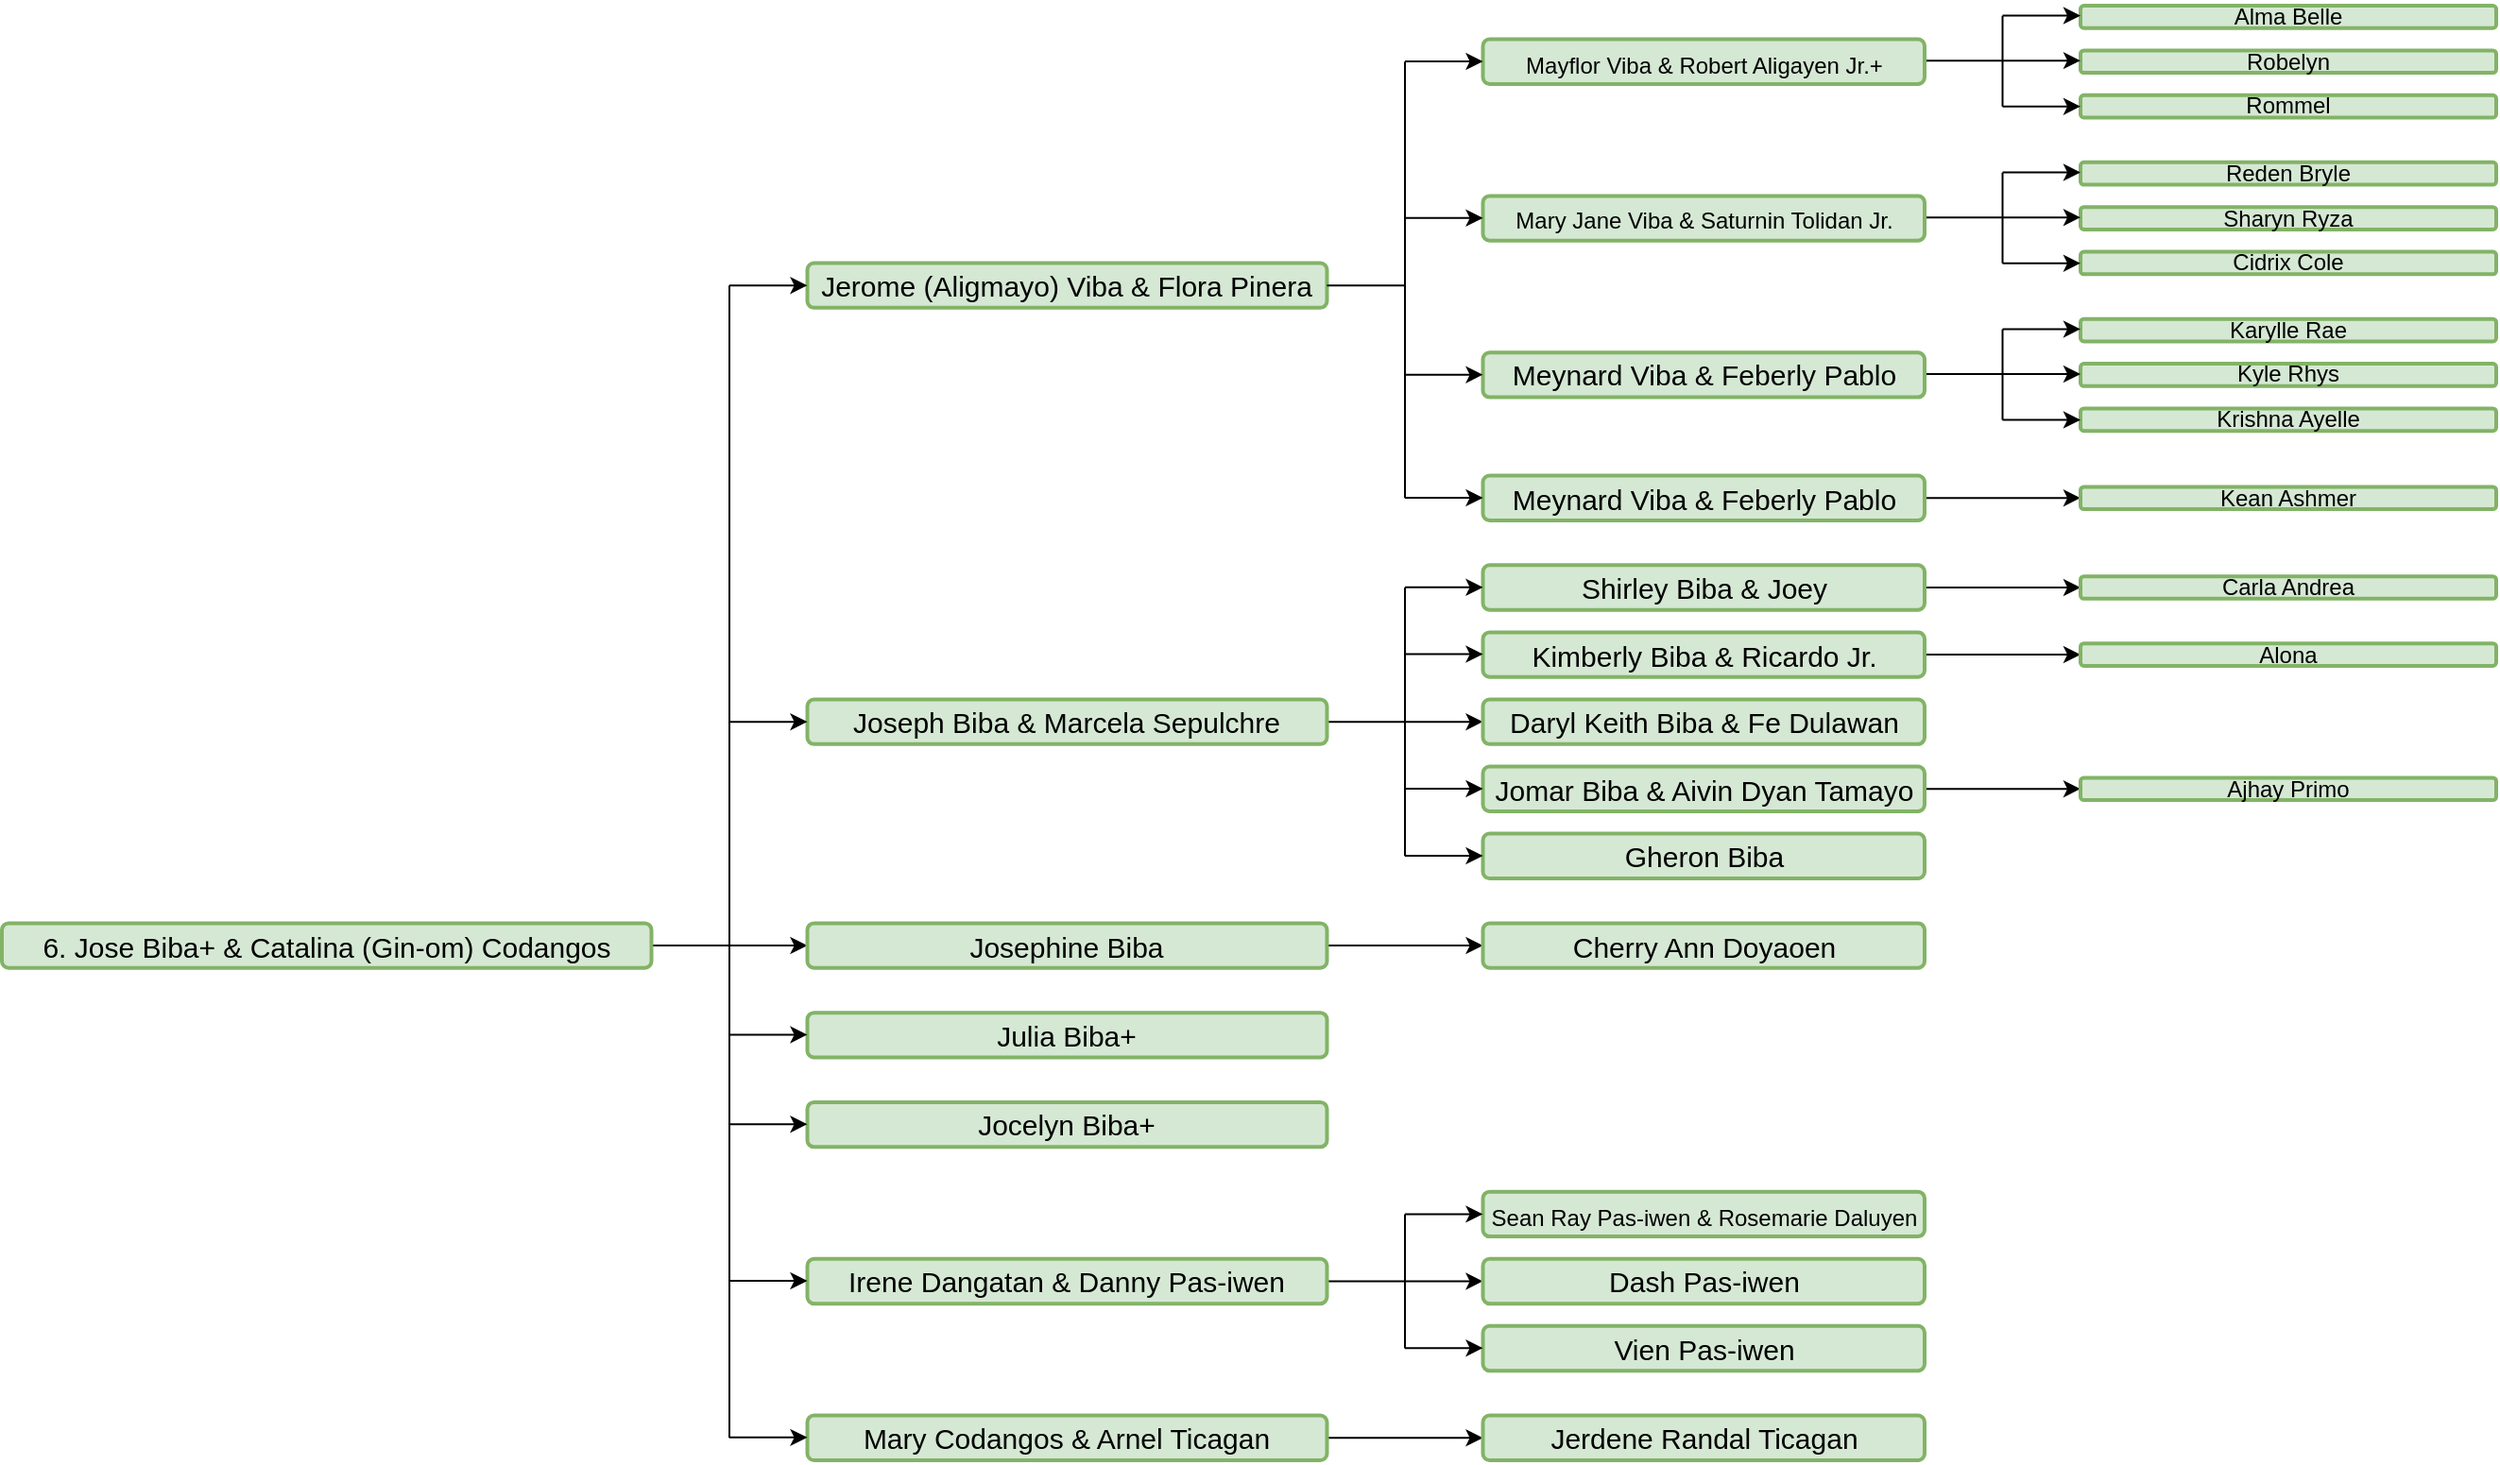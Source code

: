 <mxfile version="28.0.4">
  <diagram name="Page-1" id="Qc2j29BkZQCwujwfNHXb">
    <mxGraphModel dx="1434" dy="897" grid="1" gridSize="10" guides="1" tooltips="1" connect="1" arrows="1" fold="1" page="1" pageScale="1" pageWidth="1400" pageHeight="850" math="0" shadow="0">
      <root>
        <mxCell id="0" />
        <mxCell id="1" parent="0" />
        <mxCell id="mNVwAcbcl_QrP8iyDvm8-50" value="" style="edgeStyle=orthogonalEdgeStyle;rounded=0;orthogonalLoop=1;jettySize=auto;html=1;fontFamily=Helvetica;fontSize=12;fontColor=default;" edge="1" parent="1" source="mNVwAcbcl_QrP8iyDvm8-51" target="mNVwAcbcl_QrP8iyDvm8-105">
          <mxGeometry relative="1" as="geometry" />
        </mxCell>
        <mxCell id="mNVwAcbcl_QrP8iyDvm8-51" value="6.&amp;nbsp;Jose Biba+ &amp;amp; Catalina (Gin-om) Codangos" style="rounded=1;whiteSpace=wrap;html=1;strokeColor=#82b366;fillColor=#d5e8d4;strokeWidth=2;fontSize=15;" vertex="1" parent="1">
          <mxGeometry x="40" y="525.692" width="343.75" height="23.692" as="geometry" />
        </mxCell>
        <mxCell id="mNVwAcbcl_QrP8iyDvm8-52" value="Alma Belle" style="rounded=1;whiteSpace=wrap;html=1;fillColor=#d5e8d4;strokeColor=#82b366;strokeWidth=2;fontSize=12;" vertex="1" parent="1">
          <mxGeometry x="1140" y="40" width="220" height="11.846" as="geometry" />
        </mxCell>
        <mxCell id="mNVwAcbcl_QrP8iyDvm8-53" value="Robelyn" style="rounded=1;whiteSpace=wrap;html=1;fillColor=#d5e8d4;strokeColor=#82b366;strokeWidth=2;fontSize=12;" vertex="1" parent="1">
          <mxGeometry x="1140" y="63.692" width="220" height="11.846" as="geometry" />
        </mxCell>
        <mxCell id="mNVwAcbcl_QrP8iyDvm8-54" value="Rommel" style="rounded=1;whiteSpace=wrap;html=1;fillColor=#d5e8d4;strokeColor=#82b366;strokeWidth=2;fontSize=12;" vertex="1" parent="1">
          <mxGeometry x="1140" y="87.385" width="220" height="11.846" as="geometry" />
        </mxCell>
        <mxCell id="mNVwAcbcl_QrP8iyDvm8-55" value="" style="endArrow=classic;html=1;rounded=0;fontFamily=Helvetica;fontSize=12;fontColor=default;" edge="1" parent="1">
          <mxGeometry width="50" height="50" relative="1" as="geometry">
            <mxPoint x="1098.75" y="45.26" as="sourcePoint" />
            <mxPoint x="1140" y="45.26" as="targetPoint" />
          </mxGeometry>
        </mxCell>
        <mxCell id="mNVwAcbcl_QrP8iyDvm8-56" value="" style="endArrow=classic;html=1;rounded=0;fontFamily=Helvetica;fontSize=12;fontColor=default;" edge="1" parent="1">
          <mxGeometry width="50" height="50" relative="1" as="geometry">
            <mxPoint x="1098.75" y="93.349" as="sourcePoint" />
            <mxPoint x="1140" y="93.349" as="targetPoint" />
          </mxGeometry>
        </mxCell>
        <mxCell id="mNVwAcbcl_QrP8iyDvm8-57" value="" style="endArrow=none;html=1;rounded=0;fontFamily=Helvetica;fontSize=12;fontColor=default;" edge="1" parent="1">
          <mxGeometry width="50" height="50" relative="1" as="geometry">
            <mxPoint x="1098.75" y="93.349" as="sourcePoint" />
            <mxPoint x="1098.75" y="45.372" as="targetPoint" />
          </mxGeometry>
        </mxCell>
        <mxCell id="mNVwAcbcl_QrP8iyDvm8-58" value="" style="endArrow=classic;html=1;rounded=0;fontFamily=Helvetica;fontSize=12;fontColor=default;exitX=1;exitY=0.5;exitDx=0;exitDy=0;entryX=0;entryY=0.5;entryDx=0;entryDy=0;" edge="1" parent="1">
          <mxGeometry width="50" height="50" relative="1" as="geometry">
            <mxPoint x="1057.5" y="69.065" as="sourcePoint" />
            <mxPoint x="1140" y="69.065" as="targetPoint" />
          </mxGeometry>
        </mxCell>
        <mxCell id="mNVwAcbcl_QrP8iyDvm8-59" value="&lt;font style=&quot;font-size: 12px;&quot;&gt;Mayflor Viba &amp;amp; Robert Aligayen Jr.+&lt;/font&gt;" style="rounded=1;whiteSpace=wrap;html=1;fillColor=#d5e8d4;strokeColor=#82b366;strokeWidth=2;fontSize=15;" vertex="1" parent="1">
          <mxGeometry x="823.75" y="57.769" width="233.75" height="23.692" as="geometry" />
        </mxCell>
        <mxCell id="mNVwAcbcl_QrP8iyDvm8-60" value="Jerome (Aligmayo) Viba &amp; Flora Pinera" style="whiteSpace=wrap;html=1;rounded=1;strokeColor=#82b366;fillColor=#d5e8d4;strokeWidth=2;fontSize=15;" vertex="1" parent="1">
          <mxGeometry x="466.25" y="176.231" width="275" height="23.692" as="geometry" />
        </mxCell>
        <mxCell id="mNVwAcbcl_QrP8iyDvm8-61" value="Reden Bryle" style="rounded=1;whiteSpace=wrap;html=1;fillColor=#d5e8d4;strokeColor=#82b366;strokeWidth=2;fontSize=12;" vertex="1" parent="1">
          <mxGeometry x="1140" y="122.923" width="220" height="11.846" as="geometry" />
        </mxCell>
        <mxCell id="mNVwAcbcl_QrP8iyDvm8-62" value="Sharyn Ryza" style="rounded=1;whiteSpace=wrap;html=1;fillColor=#d5e8d4;strokeColor=#82b366;strokeWidth=2;fontSize=12;" vertex="1" parent="1">
          <mxGeometry x="1140" y="146.615" width="220" height="11.846" as="geometry" />
        </mxCell>
        <mxCell id="mNVwAcbcl_QrP8iyDvm8-63" value="Cidrix Cole" style="rounded=1;whiteSpace=wrap;html=1;fillColor=#d5e8d4;strokeColor=#82b366;strokeWidth=2;fontSize=12;" vertex="1" parent="1">
          <mxGeometry x="1140" y="170.308" width="220" height="11.846" as="geometry" />
        </mxCell>
        <mxCell id="mNVwAcbcl_QrP8iyDvm8-64" value="" style="endArrow=classic;html=1;rounded=0;fontFamily=Helvetica;fontSize=12;fontColor=default;" edge="1" parent="1">
          <mxGeometry width="50" height="50" relative="1" as="geometry">
            <mxPoint x="1098.75" y="128.272" as="sourcePoint" />
            <mxPoint x="1140" y="128.272" as="targetPoint" />
          </mxGeometry>
        </mxCell>
        <mxCell id="mNVwAcbcl_QrP8iyDvm8-65" value="" style="endArrow=classic;html=1;rounded=0;fontFamily=Helvetica;fontSize=12;fontColor=default;" edge="1" parent="1">
          <mxGeometry width="50" height="50" relative="1" as="geometry">
            <mxPoint x="1098.75" y="176.361" as="sourcePoint" />
            <mxPoint x="1140" y="176.361" as="targetPoint" />
          </mxGeometry>
        </mxCell>
        <mxCell id="mNVwAcbcl_QrP8iyDvm8-66" value="" style="endArrow=none;html=1;rounded=0;fontFamily=Helvetica;fontSize=12;fontColor=default;" edge="1" parent="1">
          <mxGeometry width="50" height="50" relative="1" as="geometry">
            <mxPoint x="1098.75" y="176.361" as="sourcePoint" />
            <mxPoint x="1098.75" y="128.384" as="targetPoint" />
          </mxGeometry>
        </mxCell>
        <mxCell id="mNVwAcbcl_QrP8iyDvm8-67" value="" style="endArrow=classic;html=1;rounded=0;fontFamily=Helvetica;fontSize=12;fontColor=default;exitX=1;exitY=0.5;exitDx=0;exitDy=0;entryX=0;entryY=0.5;entryDx=0;entryDy=0;" edge="1" parent="1">
          <mxGeometry width="50" height="50" relative="1" as="geometry">
            <mxPoint x="1057.5" y="152.076" as="sourcePoint" />
            <mxPoint x="1140" y="152.076" as="targetPoint" />
          </mxGeometry>
        </mxCell>
        <mxCell id="mNVwAcbcl_QrP8iyDvm8-68" value="&lt;font style=&quot;font-size: 12px;&quot;&gt;Mary Jane Viba &amp;amp; Saturnin Tolidan Jr.&lt;/font&gt;" style="rounded=1;whiteSpace=wrap;html=1;fillColor=#d5e8d4;strokeColor=#82b366;strokeWidth=2;fontSize=14;" vertex="1" parent="1">
          <mxGeometry x="823.75" y="140.692" width="233.75" height="23.692" as="geometry" />
        </mxCell>
        <mxCell id="mNVwAcbcl_QrP8iyDvm8-69" value="Karylle Rae" style="rounded=1;whiteSpace=wrap;html=1;fillColor=#d5e8d4;strokeColor=#82b366;strokeWidth=2;fontSize=12;" vertex="1" parent="1">
          <mxGeometry x="1140" y="205.846" width="220" height="11.846" as="geometry" />
        </mxCell>
        <mxCell id="mNVwAcbcl_QrP8iyDvm8-70" value="Kyle Rhys" style="rounded=1;whiteSpace=wrap;html=1;fillColor=#d5e8d4;strokeColor=#82b366;strokeWidth=2;fontSize=12;" vertex="1" parent="1">
          <mxGeometry x="1140" y="229.538" width="220" height="11.846" as="geometry" />
        </mxCell>
        <mxCell id="mNVwAcbcl_QrP8iyDvm8-71" value="Krishna Ayelle" style="rounded=1;whiteSpace=wrap;html=1;fillColor=#d5e8d4;strokeColor=#82b366;strokeWidth=2;fontSize=12;" vertex="1" parent="1">
          <mxGeometry x="1140" y="253.231" width="220" height="11.846" as="geometry" />
        </mxCell>
        <mxCell id="mNVwAcbcl_QrP8iyDvm8-72" value="" style="endArrow=classic;html=1;rounded=0;fontFamily=Helvetica;fontSize=12;fontColor=default;" edge="1" parent="1">
          <mxGeometry width="50" height="50" relative="1" as="geometry">
            <mxPoint x="1098.75" y="211.195" as="sourcePoint" />
            <mxPoint x="1140" y="211.195" as="targetPoint" />
          </mxGeometry>
        </mxCell>
        <mxCell id="mNVwAcbcl_QrP8iyDvm8-73" value="" style="endArrow=classic;html=1;rounded=0;fontFamily=Helvetica;fontSize=12;fontColor=default;" edge="1" parent="1">
          <mxGeometry width="50" height="50" relative="1" as="geometry">
            <mxPoint x="1098.75" y="259.284" as="sourcePoint" />
            <mxPoint x="1140" y="259.284" as="targetPoint" />
          </mxGeometry>
        </mxCell>
        <mxCell id="mNVwAcbcl_QrP8iyDvm8-74" value="" style="endArrow=none;html=1;rounded=0;fontFamily=Helvetica;fontSize=12;fontColor=default;" edge="1" parent="1">
          <mxGeometry width="50" height="50" relative="1" as="geometry">
            <mxPoint x="1098.75" y="259.284" as="sourcePoint" />
            <mxPoint x="1098.75" y="211.307" as="targetPoint" />
          </mxGeometry>
        </mxCell>
        <mxCell id="mNVwAcbcl_QrP8iyDvm8-75" value="" style="endArrow=classic;html=1;rounded=0;fontFamily=Helvetica;fontSize=12;fontColor=default;exitX=1;exitY=0.5;exitDx=0;exitDy=0;entryX=0;entryY=0.5;entryDx=0;entryDy=0;" edge="1" parent="1">
          <mxGeometry width="50" height="50" relative="1" as="geometry">
            <mxPoint x="1057.5" y="235.0" as="sourcePoint" />
            <mxPoint x="1140" y="235.0" as="targetPoint" />
          </mxGeometry>
        </mxCell>
        <mxCell id="mNVwAcbcl_QrP8iyDvm8-76" value="Meynard Viba &amp; Feberly Pablo" style="rounded=1;whiteSpace=wrap;html=1;fillColor=#d5e8d4;strokeColor=#82b366;strokeWidth=2;fontSize=15;" vertex="1" parent="1">
          <mxGeometry x="823.75" y="223.615" width="233.75" height="23.692" as="geometry" />
        </mxCell>
        <mxCell id="mNVwAcbcl_QrP8iyDvm8-77" value="" style="edgeStyle=orthogonalEdgeStyle;rounded=0;orthogonalLoop=1;jettySize=auto;html=1;fontFamily=Helvetica;fontSize=12;fontColor=default;" edge="1" parent="1" source="mNVwAcbcl_QrP8iyDvm8-78" target="mNVwAcbcl_QrP8iyDvm8-79">
          <mxGeometry relative="1" as="geometry" />
        </mxCell>
        <mxCell id="mNVwAcbcl_QrP8iyDvm8-78" value="Meynard Viba &amp; Feberly Pablo" style="rounded=1;whiteSpace=wrap;html=1;fillColor=#d5e8d4;strokeColor=#82b366;strokeWidth=2;fontSize=15;" vertex="1" parent="1">
          <mxGeometry x="823.75" y="288.769" width="233.75" height="23.692" as="geometry" />
        </mxCell>
        <mxCell id="mNVwAcbcl_QrP8iyDvm8-79" value="Kean Ashmer" style="rounded=1;whiteSpace=wrap;html=1;fillColor=#d5e8d4;strokeColor=#82b366;strokeWidth=2;fontSize=12;" vertex="1" parent="1">
          <mxGeometry x="1140" y="294.692" width="220" height="11.846" as="geometry" />
        </mxCell>
        <mxCell id="mNVwAcbcl_QrP8iyDvm8-80" value="" style="endArrow=classic;html=1;rounded=0;fontFamily=Helvetica;fontSize=12;fontColor=default;" edge="1" parent="1">
          <mxGeometry width="50" height="50" relative="1" as="geometry">
            <mxPoint x="782.5" y="69.503" as="sourcePoint" />
            <mxPoint x="823.75" y="69.503" as="targetPoint" />
          </mxGeometry>
        </mxCell>
        <mxCell id="mNVwAcbcl_QrP8iyDvm8-81" value="" style="endArrow=classic;html=1;rounded=0;fontFamily=Helvetica;fontSize=12;fontColor=default;" edge="1" parent="1">
          <mxGeometry width="50" height="50" relative="1" as="geometry">
            <mxPoint x="782.5" y="152.426" as="sourcePoint" />
            <mxPoint x="823.75" y="152.426" as="targetPoint" />
          </mxGeometry>
        </mxCell>
        <mxCell id="mNVwAcbcl_QrP8iyDvm8-82" value="" style="endArrow=classic;html=1;rounded=0;fontFamily=Helvetica;fontSize=12;fontColor=default;" edge="1" parent="1">
          <mxGeometry width="50" height="50" relative="1" as="geometry">
            <mxPoint x="782.5" y="235.349" as="sourcePoint" />
            <mxPoint x="823.75" y="235.349" as="targetPoint" />
          </mxGeometry>
        </mxCell>
        <mxCell id="mNVwAcbcl_QrP8iyDvm8-83" value="" style="endArrow=classic;html=1;rounded=0;fontFamily=Helvetica;fontSize=12;fontColor=default;" edge="1" parent="1">
          <mxGeometry width="50" height="50" relative="1" as="geometry">
            <mxPoint x="782.5" y="300.503" as="sourcePoint" />
            <mxPoint x="823.75" y="300.503" as="targetPoint" />
          </mxGeometry>
        </mxCell>
        <mxCell id="mNVwAcbcl_QrP8iyDvm8-84" value="" style="endArrow=none;html=1;rounded=0;fontFamily=Helvetica;fontSize=12;fontColor=default;" edge="1" parent="1">
          <mxGeometry width="50" height="50" relative="1" as="geometry">
            <mxPoint x="782.5" y="300.615" as="sourcePoint" />
            <mxPoint x="782.5" y="69.615" as="targetPoint" />
          </mxGeometry>
        </mxCell>
        <mxCell id="mNVwAcbcl_QrP8iyDvm8-85" value="" style="endArrow=none;html=1;rounded=0;fontFamily=Helvetica;fontSize=12;fontColor=default;exitX=1;exitY=0.5;exitDx=0;exitDy=0;" edge="1" parent="1" source="mNVwAcbcl_QrP8iyDvm8-60">
          <mxGeometry width="50" height="50" relative="1" as="geometry">
            <mxPoint x="865" y="194" as="sourcePoint" />
            <mxPoint x="782.5" y="188.077" as="targetPoint" />
          </mxGeometry>
        </mxCell>
        <mxCell id="mNVwAcbcl_QrP8iyDvm8-86" value="" style="edgeStyle=orthogonalEdgeStyle;rounded=0;orthogonalLoop=1;jettySize=auto;html=1;fontFamily=Helvetica;fontSize=12;fontColor=default;" edge="1" parent="1" source="mNVwAcbcl_QrP8iyDvm8-87" target="mNVwAcbcl_QrP8iyDvm8-88">
          <mxGeometry relative="1" as="geometry" />
        </mxCell>
        <mxCell id="mNVwAcbcl_QrP8iyDvm8-87" value="Shirley Biba &amp; Joey" style="rounded=1;whiteSpace=wrap;html=1;fillColor=#d5e8d4;strokeColor=#82b366;strokeWidth=2;fontSize=15;" vertex="1" parent="1">
          <mxGeometry x="823.75" y="336.154" width="233.75" height="23.692" as="geometry" />
        </mxCell>
        <mxCell id="mNVwAcbcl_QrP8iyDvm8-88" value="Carla Andrea" style="rounded=1;whiteSpace=wrap;html=1;fillColor=#d5e8d4;strokeColor=#82b366;strokeWidth=2;fontSize=12;" vertex="1" parent="1">
          <mxGeometry x="1140" y="342.077" width="220" height="11.846" as="geometry" />
        </mxCell>
        <mxCell id="mNVwAcbcl_QrP8iyDvm8-89" value="" style="edgeStyle=orthogonalEdgeStyle;rounded=0;orthogonalLoop=1;jettySize=auto;html=1;fontFamily=Helvetica;fontSize=12;fontColor=default;" edge="1" parent="1" source="mNVwAcbcl_QrP8iyDvm8-90" target="mNVwAcbcl_QrP8iyDvm8-94">
          <mxGeometry relative="1" as="geometry" />
        </mxCell>
        <mxCell id="mNVwAcbcl_QrP8iyDvm8-90" value="Joseph Biba &amp; Marcela Sepulchre" style="whiteSpace=wrap;html=1;rounded=1;strokeColor=#82b366;fillColor=#d5e8d4;strokeWidth=2;fontSize=15;" vertex="1" parent="1">
          <mxGeometry x="466.25" y="407.231" width="275" height="23.692" as="geometry" />
        </mxCell>
        <mxCell id="mNVwAcbcl_QrP8iyDvm8-91" value="" style="edgeStyle=orthogonalEdgeStyle;rounded=0;orthogonalLoop=1;jettySize=auto;html=1;fontFamily=Helvetica;fontSize=12;fontColor=default;" edge="1" parent="1" source="mNVwAcbcl_QrP8iyDvm8-92" target="mNVwAcbcl_QrP8iyDvm8-93">
          <mxGeometry relative="1" as="geometry" />
        </mxCell>
        <mxCell id="mNVwAcbcl_QrP8iyDvm8-92" value="Kimberly Biba &amp;amp; Ricardo Jr." style="rounded=1;whiteSpace=wrap;html=1;fillColor=#d5e8d4;strokeColor=#82b366;strokeWidth=2;fontSize=15;" vertex="1" parent="1">
          <mxGeometry x="823.75" y="371.692" width="233.75" height="23.692" as="geometry" />
        </mxCell>
        <mxCell id="mNVwAcbcl_QrP8iyDvm8-93" value="Alona" style="rounded=1;whiteSpace=wrap;html=1;fillColor=#d5e8d4;strokeColor=#82b366;strokeWidth=2;fontSize=12;" vertex="1" parent="1">
          <mxGeometry x="1140" y="377.615" width="220" height="11.846" as="geometry" />
        </mxCell>
        <mxCell id="mNVwAcbcl_QrP8iyDvm8-94" value="Daryl Keith Biba &amp;amp; Fe Dulawan" style="rounded=1;whiteSpace=wrap;html=1;fillColor=#d5e8d4;strokeColor=#82b366;strokeWidth=2;fontSize=15;" vertex="1" parent="1">
          <mxGeometry x="823.75" y="407.231" width="233.75" height="23.692" as="geometry" />
        </mxCell>
        <mxCell id="mNVwAcbcl_QrP8iyDvm8-95" value="" style="edgeStyle=orthogonalEdgeStyle;rounded=0;orthogonalLoop=1;jettySize=auto;html=1;fontFamily=Helvetica;fontSize=12;fontColor=default;" edge="1" parent="1" source="mNVwAcbcl_QrP8iyDvm8-96" target="mNVwAcbcl_QrP8iyDvm8-97">
          <mxGeometry relative="1" as="geometry" />
        </mxCell>
        <mxCell id="mNVwAcbcl_QrP8iyDvm8-96" value="Jomar Biba &amp;amp; Aivin Dyan Tamayo" style="rounded=1;whiteSpace=wrap;html=1;fillColor=#d5e8d4;strokeColor=#82b366;strokeWidth=2;fontSize=15;" vertex="1" parent="1">
          <mxGeometry x="823.75" y="442.769" width="233.75" height="23.692" as="geometry" />
        </mxCell>
        <mxCell id="mNVwAcbcl_QrP8iyDvm8-97" value="Ajhay Primo" style="rounded=1;whiteSpace=wrap;html=1;fillColor=#d5e8d4;strokeColor=#82b366;strokeWidth=2;fontSize=12;" vertex="1" parent="1">
          <mxGeometry x="1140" y="448.692" width="220" height="11.846" as="geometry" />
        </mxCell>
        <mxCell id="mNVwAcbcl_QrP8iyDvm8-98" value="Gheron Biba" style="rounded=1;whiteSpace=wrap;html=1;fillColor=#d5e8d4;strokeColor=#82b366;strokeWidth=2;fontSize=15;" vertex="1" parent="1">
          <mxGeometry x="823.75" y="478.308" width="233.75" height="23.692" as="geometry" />
        </mxCell>
        <mxCell id="mNVwAcbcl_QrP8iyDvm8-99" value="" style="endArrow=classic;html=1;rounded=0;fontFamily=Helvetica;fontSize=12;fontColor=default;" edge="1" parent="1">
          <mxGeometry width="50" height="50" relative="1" as="geometry">
            <mxPoint x="782.5" y="347.882" as="sourcePoint" />
            <mxPoint x="823.75" y="347.882" as="targetPoint" />
          </mxGeometry>
        </mxCell>
        <mxCell id="mNVwAcbcl_QrP8iyDvm8-100" value="" style="endArrow=classic;html=1;rounded=0;fontFamily=Helvetica;fontSize=12;fontColor=default;" edge="1" parent="1">
          <mxGeometry width="50" height="50" relative="1" as="geometry">
            <mxPoint x="782.5" y="383.307" as="sourcePoint" />
            <mxPoint x="823.75" y="383.307" as="targetPoint" />
          </mxGeometry>
        </mxCell>
        <mxCell id="mNVwAcbcl_QrP8iyDvm8-101" value="" style="endArrow=classic;html=1;rounded=0;fontFamily=Helvetica;fontSize=12;fontColor=default;" edge="1" parent="1">
          <mxGeometry width="50" height="50" relative="1" as="geometry">
            <mxPoint x="782.5" y="454.497" as="sourcePoint" />
            <mxPoint x="823.75" y="454.497" as="targetPoint" />
          </mxGeometry>
        </mxCell>
        <mxCell id="mNVwAcbcl_QrP8iyDvm8-102" value="" style="endArrow=classic;html=1;rounded=0;fontFamily=Helvetica;fontSize=12;fontColor=default;" edge="1" parent="1">
          <mxGeometry width="50" height="50" relative="1" as="geometry">
            <mxPoint x="782.5" y="490.035" as="sourcePoint" />
            <mxPoint x="823.75" y="490.035" as="targetPoint" />
          </mxGeometry>
        </mxCell>
        <mxCell id="mNVwAcbcl_QrP8iyDvm8-103" value="" style="endArrow=none;html=1;rounded=0;fontFamily=Helvetica;fontSize=12;fontColor=default;" edge="1" parent="1">
          <mxGeometry width="50" height="50" relative="1" as="geometry">
            <mxPoint x="782.5" y="490.154" as="sourcePoint" />
            <mxPoint x="782.5" y="348" as="targetPoint" />
          </mxGeometry>
        </mxCell>
        <mxCell id="mNVwAcbcl_QrP8iyDvm8-104" value="" style="edgeStyle=orthogonalEdgeStyle;rounded=0;orthogonalLoop=1;jettySize=auto;html=1;fontFamily=Helvetica;fontSize=12;fontColor=default;" edge="1" parent="1" source="mNVwAcbcl_QrP8iyDvm8-105" target="mNVwAcbcl_QrP8iyDvm8-106">
          <mxGeometry relative="1" as="geometry" />
        </mxCell>
        <mxCell id="mNVwAcbcl_QrP8iyDvm8-105" value="Josephine Biba" style="whiteSpace=wrap;html=1;rounded=1;strokeColor=#82b366;fillColor=#d5e8d4;strokeWidth=2;fontSize=15;" vertex="1" parent="1">
          <mxGeometry x="466.25" y="525.692" width="275" height="23.692" as="geometry" />
        </mxCell>
        <mxCell id="mNVwAcbcl_QrP8iyDvm8-106" value="Cherry Ann Doyaoen" style="rounded=1;whiteSpace=wrap;html=1;fillColor=#d5e8d4;strokeColor=#82b366;strokeWidth=2;fontSize=15;" vertex="1" parent="1">
          <mxGeometry x="823.75" y="525.692" width="233.75" height="23.692" as="geometry" />
        </mxCell>
        <mxCell id="mNVwAcbcl_QrP8iyDvm8-107" value="Julia Biba+" style="whiteSpace=wrap;html=1;rounded=1;strokeColor=#82b366;fillColor=#d5e8d4;strokeWidth=2;fontSize=15;" vertex="1" parent="1">
          <mxGeometry x="466.25" y="573.077" width="275" height="23.692" as="geometry" />
        </mxCell>
        <mxCell id="mNVwAcbcl_QrP8iyDvm8-108" value="Jocelyn Biba+" style="whiteSpace=wrap;html=1;rounded=1;strokeColor=#82b366;fillColor=#d5e8d4;strokeWidth=2;fontSize=15;" vertex="1" parent="1">
          <mxGeometry x="466.25" y="620.462" width="275" height="23.692" as="geometry" />
        </mxCell>
        <mxCell id="mNVwAcbcl_QrP8iyDvm8-109" value="" style="edgeStyle=orthogonalEdgeStyle;rounded=0;orthogonalLoop=1;jettySize=auto;html=1;fontFamily=Helvetica;fontSize=12;fontColor=default;" edge="1" parent="1" source="mNVwAcbcl_QrP8iyDvm8-110" target="mNVwAcbcl_QrP8iyDvm8-112">
          <mxGeometry relative="1" as="geometry" />
        </mxCell>
        <mxCell id="mNVwAcbcl_QrP8iyDvm8-110" value="Irene Dangatan &amp; Danny Pas-iwen" style="whiteSpace=wrap;html=1;rounded=1;strokeColor=#82b366;fillColor=#d5e8d4;strokeWidth=2;fontSize=15;" vertex="1" parent="1">
          <mxGeometry x="466.25" y="703.385" width="275" height="23.692" as="geometry" />
        </mxCell>
        <mxCell id="mNVwAcbcl_QrP8iyDvm8-111" value="&lt;font style=&quot;font-size: 12px;&quot;&gt;Sean Ray Pas-iwen &amp;amp; Rosemarie Daluyen&lt;/font&gt;" style="rounded=1;whiteSpace=wrap;html=1;fillColor=#d5e8d4;strokeColor=#82b366;strokeWidth=2;fontSize=15;" vertex="1" parent="1">
          <mxGeometry x="823.75" y="667.846" width="233.75" height="23.692" as="geometry" />
        </mxCell>
        <mxCell id="mNVwAcbcl_QrP8iyDvm8-112" value="Dash Pas-iwen" style="rounded=1;whiteSpace=wrap;html=1;fillColor=#d5e8d4;strokeColor=#82b366;strokeWidth=2;fontSize=15;" vertex="1" parent="1">
          <mxGeometry x="823.75" y="703.385" width="233.75" height="23.692" as="geometry" />
        </mxCell>
        <mxCell id="mNVwAcbcl_QrP8iyDvm8-113" value="Vien Pas-iwen" style="rounded=1;whiteSpace=wrap;html=1;fillColor=#d5e8d4;strokeColor=#82b366;strokeWidth=2;fontSize=15;" vertex="1" parent="1">
          <mxGeometry x="823.75" y="738.923" width="233.75" height="23.692" as="geometry" />
        </mxCell>
        <mxCell id="mNVwAcbcl_QrP8iyDvm8-114" value="" style="endArrow=classic;html=1;rounded=0;fontFamily=Helvetica;fontSize=12;fontColor=default;" edge="1" parent="1">
          <mxGeometry width="50" height="50" relative="1" as="geometry">
            <mxPoint x="782.5" y="679.692" as="sourcePoint" />
            <mxPoint x="823.75" y="679.692" as="targetPoint" />
          </mxGeometry>
        </mxCell>
        <mxCell id="mNVwAcbcl_QrP8iyDvm8-115" value="" style="endArrow=classic;html=1;rounded=0;fontFamily=Helvetica;fontSize=12;fontColor=default;" edge="1" parent="1">
          <mxGeometry width="50" height="50" relative="1" as="geometry">
            <mxPoint x="782.5" y="750.609" as="sourcePoint" />
            <mxPoint x="823.75" y="750.609" as="targetPoint" />
          </mxGeometry>
        </mxCell>
        <mxCell id="mNVwAcbcl_QrP8iyDvm8-116" value="" style="endArrow=none;html=1;rounded=0;fontFamily=Helvetica;fontSize=12;fontColor=default;" edge="1" parent="1">
          <mxGeometry width="50" height="50" relative="1" as="geometry">
            <mxPoint x="782.5" y="750.769" as="sourcePoint" />
            <mxPoint x="782.5" y="679.692" as="targetPoint" />
          </mxGeometry>
        </mxCell>
        <mxCell id="mNVwAcbcl_QrP8iyDvm8-117" value="" style="edgeStyle=orthogonalEdgeStyle;rounded=0;orthogonalLoop=1;jettySize=auto;html=1;fontFamily=Helvetica;fontSize=12;fontColor=default;" edge="1" parent="1" source="mNVwAcbcl_QrP8iyDvm8-118" target="mNVwAcbcl_QrP8iyDvm8-119">
          <mxGeometry relative="1" as="geometry" />
        </mxCell>
        <mxCell id="mNVwAcbcl_QrP8iyDvm8-118" value="Mary Codangos &amp; Arnel Ticagan" style="whiteSpace=wrap;html=1;rounded=1;strokeColor=#82b366;fillColor=#d5e8d4;strokeWidth=2;fontSize=15;" vertex="1" parent="1">
          <mxGeometry x="466.25" y="786.308" width="275" height="23.692" as="geometry" />
        </mxCell>
        <mxCell id="mNVwAcbcl_QrP8iyDvm8-119" value="Jerdene Randal Ticagan" style="rounded=1;whiteSpace=wrap;html=1;fillColor=#d5e8d4;strokeColor=#82b366;strokeWidth=2;fontSize=15;" vertex="1" parent="1">
          <mxGeometry x="823.75" y="786.308" width="233.75" height="23.692" as="geometry" />
        </mxCell>
        <mxCell id="mNVwAcbcl_QrP8iyDvm8-120" value="" style="endArrow=classic;html=1;rounded=0;fontFamily=Helvetica;fontSize=12;fontColor=default;" edge="1" parent="1">
          <mxGeometry width="50" height="50" relative="1" as="geometry">
            <mxPoint x="425" y="188.077" as="sourcePoint" />
            <mxPoint x="466.25" y="188.077" as="targetPoint" />
          </mxGeometry>
        </mxCell>
        <mxCell id="mNVwAcbcl_QrP8iyDvm8-121" value="" style="endArrow=classic;html=1;rounded=0;fontFamily=Helvetica;fontSize=12;fontColor=default;entryX=0;entryY=0.5;entryDx=0;entryDy=0;" edge="1" parent="1" target="mNVwAcbcl_QrP8iyDvm8-90">
          <mxGeometry width="50" height="50" relative="1" as="geometry">
            <mxPoint x="425" y="419.077" as="sourcePoint" />
            <mxPoint x="466.25" y="425" as="targetPoint" />
          </mxGeometry>
        </mxCell>
        <mxCell id="mNVwAcbcl_QrP8iyDvm8-122" value="" style="endArrow=classic;html=1;rounded=0;fontFamily=Helvetica;fontSize=12;fontColor=default;" edge="1" parent="1">
          <mxGeometry width="50" height="50" relative="1" as="geometry">
            <mxPoint x="425" y="584.704" as="sourcePoint" />
            <mxPoint x="466.25" y="584.704" as="targetPoint" />
          </mxGeometry>
        </mxCell>
        <mxCell id="mNVwAcbcl_QrP8iyDvm8-123" value="" style="endArrow=classic;html=1;rounded=0;fontFamily=Helvetica;fontSize=12;fontColor=default;" edge="1" parent="1">
          <mxGeometry width="50" height="50" relative="1" as="geometry">
            <mxPoint x="425" y="632.089" as="sourcePoint" />
            <mxPoint x="466.25" y="632.089" as="targetPoint" />
          </mxGeometry>
        </mxCell>
        <mxCell id="mNVwAcbcl_QrP8iyDvm8-124" value="" style="endArrow=classic;html=1;rounded=0;fontFamily=Helvetica;fontSize=12;fontColor=default;" edge="1" parent="1">
          <mxGeometry width="50" height="50" relative="1" as="geometry">
            <mxPoint x="425" y="715.012" as="sourcePoint" />
            <mxPoint x="466.25" y="715.012" as="targetPoint" />
          </mxGeometry>
        </mxCell>
        <mxCell id="mNVwAcbcl_QrP8iyDvm8-125" value="" style="endArrow=classic;html=1;rounded=0;fontFamily=Helvetica;fontSize=12;fontColor=default;" edge="1" parent="1">
          <mxGeometry width="50" height="50" relative="1" as="geometry">
            <mxPoint x="425" y="797.935" as="sourcePoint" />
            <mxPoint x="466.25" y="797.935" as="targetPoint" />
          </mxGeometry>
        </mxCell>
        <mxCell id="mNVwAcbcl_QrP8iyDvm8-126" value="" style="endArrow=none;html=1;rounded=0;fontFamily=Helvetica;fontSize=12;fontColor=default;" edge="1" parent="1">
          <mxGeometry width="50" height="50" relative="1" as="geometry">
            <mxPoint x="425" y="798.154" as="sourcePoint" />
            <mxPoint x="425" y="188.077" as="targetPoint" />
          </mxGeometry>
        </mxCell>
      </root>
    </mxGraphModel>
  </diagram>
</mxfile>
